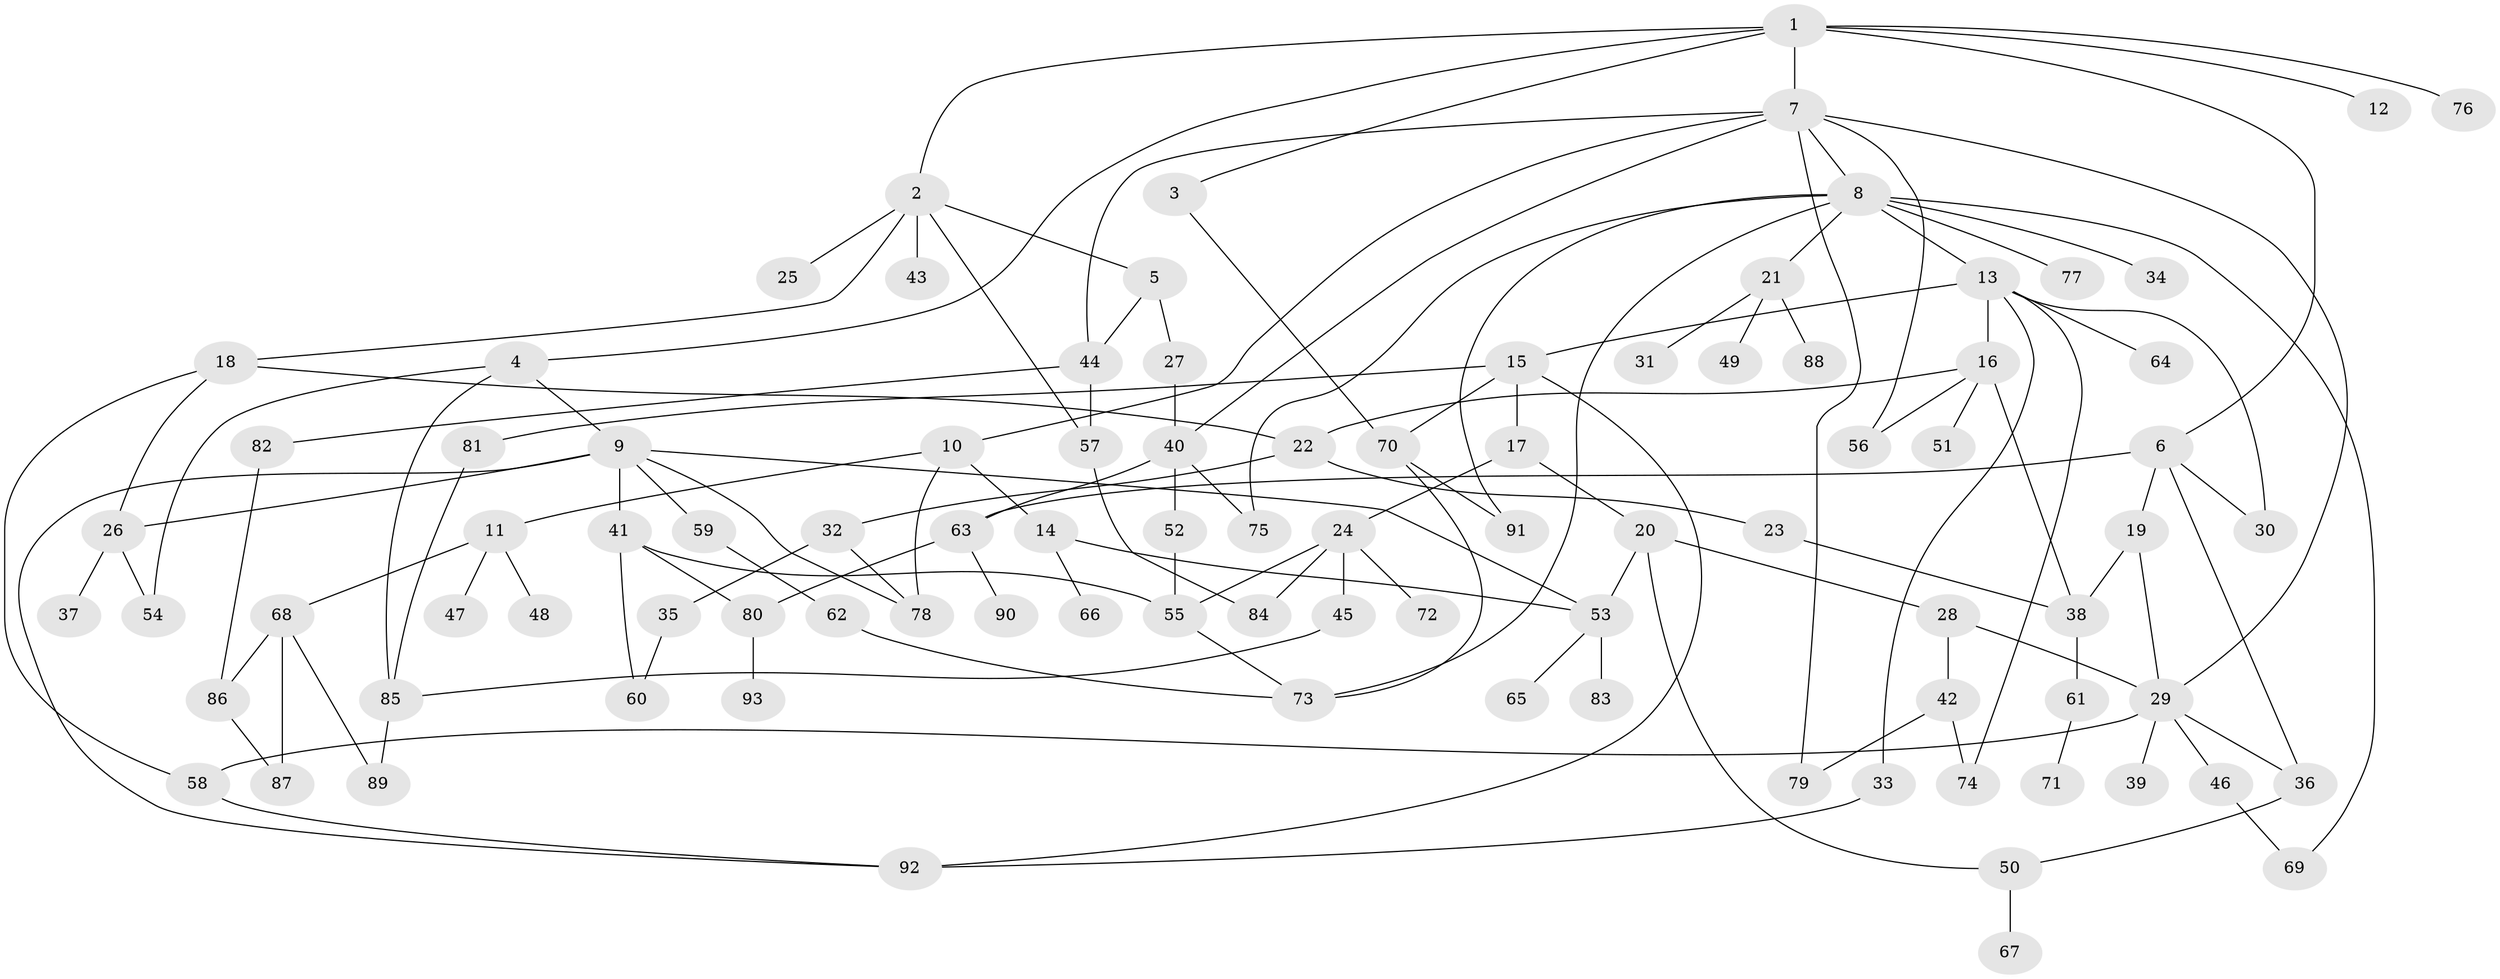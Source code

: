 // coarse degree distribution, {6: 0.07575757575757576, 7: 0.06060606060606061, 2: 0.24242424242424243, 3: 0.07575757575757576, 8: 0.045454545454545456, 11: 0.015151515151515152, 5: 0.030303030303030304, 4: 0.15151515151515152, 1: 0.30303030303030304}
// Generated by graph-tools (version 1.1) at 2025/23/03/03/25 07:23:31]
// undirected, 93 vertices, 134 edges
graph export_dot {
graph [start="1"]
  node [color=gray90,style=filled];
  1;
  2;
  3;
  4;
  5;
  6;
  7;
  8;
  9;
  10;
  11;
  12;
  13;
  14;
  15;
  16;
  17;
  18;
  19;
  20;
  21;
  22;
  23;
  24;
  25;
  26;
  27;
  28;
  29;
  30;
  31;
  32;
  33;
  34;
  35;
  36;
  37;
  38;
  39;
  40;
  41;
  42;
  43;
  44;
  45;
  46;
  47;
  48;
  49;
  50;
  51;
  52;
  53;
  54;
  55;
  56;
  57;
  58;
  59;
  60;
  61;
  62;
  63;
  64;
  65;
  66;
  67;
  68;
  69;
  70;
  71;
  72;
  73;
  74;
  75;
  76;
  77;
  78;
  79;
  80;
  81;
  82;
  83;
  84;
  85;
  86;
  87;
  88;
  89;
  90;
  91;
  92;
  93;
  1 -- 2;
  1 -- 3;
  1 -- 4;
  1 -- 6;
  1 -- 7;
  1 -- 12;
  1 -- 76;
  2 -- 5;
  2 -- 18;
  2 -- 25;
  2 -- 43;
  2 -- 57;
  3 -- 70;
  4 -- 9;
  4 -- 54;
  4 -- 85;
  5 -- 27;
  5 -- 44;
  6 -- 19;
  6 -- 30;
  6 -- 63;
  6 -- 36;
  7 -- 8;
  7 -- 10;
  7 -- 79;
  7 -- 29;
  7 -- 56;
  7 -- 44;
  7 -- 40;
  8 -- 13;
  8 -- 21;
  8 -- 34;
  8 -- 75;
  8 -- 77;
  8 -- 73;
  8 -- 91;
  8 -- 69;
  9 -- 41;
  9 -- 59;
  9 -- 78;
  9 -- 26;
  9 -- 92;
  9 -- 53;
  10 -- 11;
  10 -- 14;
  10 -- 78;
  11 -- 47;
  11 -- 48;
  11 -- 68;
  13 -- 15;
  13 -- 16;
  13 -- 33;
  13 -- 64;
  13 -- 30;
  13 -- 74;
  14 -- 66;
  14 -- 53;
  15 -- 17;
  15 -- 81;
  15 -- 70;
  15 -- 92;
  16 -- 51;
  16 -- 56;
  16 -- 22;
  16 -- 38;
  17 -- 20;
  17 -- 24;
  18 -- 22;
  18 -- 26;
  18 -- 58;
  19 -- 38;
  19 -- 29;
  20 -- 28;
  20 -- 50;
  20 -- 53;
  21 -- 31;
  21 -- 49;
  21 -- 88;
  22 -- 23;
  22 -- 32;
  23 -- 38;
  24 -- 45;
  24 -- 72;
  24 -- 55;
  24 -- 84;
  26 -- 37;
  26 -- 54;
  27 -- 40;
  28 -- 29;
  28 -- 42;
  29 -- 36;
  29 -- 39;
  29 -- 46;
  29 -- 58;
  32 -- 35;
  32 -- 78;
  33 -- 92;
  35 -- 60;
  36 -- 50;
  38 -- 61;
  40 -- 52;
  40 -- 63;
  40 -- 75;
  41 -- 60;
  41 -- 80;
  41 -- 55;
  42 -- 74;
  42 -- 79;
  44 -- 82;
  44 -- 57;
  45 -- 85;
  46 -- 69;
  50 -- 67;
  52 -- 55;
  53 -- 65;
  53 -- 83;
  55 -- 73;
  57 -- 84;
  58 -- 92;
  59 -- 62;
  61 -- 71;
  62 -- 73;
  63 -- 90;
  63 -- 80;
  68 -- 89;
  68 -- 87;
  68 -- 86;
  70 -- 73;
  70 -- 91;
  80 -- 93;
  81 -- 85;
  82 -- 86;
  85 -- 89;
  86 -- 87;
}
